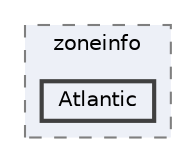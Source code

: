 digraph "C:/Users/LukeMabie/documents/Development/Password_Saver_Using_Django-master/venv/Lib/site-packages/tzdata/zoneinfo/Atlantic"
{
 // LATEX_PDF_SIZE
  bgcolor="transparent";
  edge [fontname=Helvetica,fontsize=10,labelfontname=Helvetica,labelfontsize=10];
  node [fontname=Helvetica,fontsize=10,shape=box,height=0.2,width=0.4];
  compound=true
  subgraph clusterdir_69b43db2d9c4aece86ab9c1028355e0c {
    graph [ bgcolor="#edf0f7", pencolor="grey50", label="zoneinfo", fontname=Helvetica,fontsize=10 style="filled,dashed", URL="dir_69b43db2d9c4aece86ab9c1028355e0c.html",tooltip=""]
  dir_6a80994e63ad49a50a6f46c29bd43830 [label="Atlantic", fillcolor="#edf0f7", color="grey25", style="filled,bold", URL="dir_6a80994e63ad49a50a6f46c29bd43830.html",tooltip=""];
  }
}
